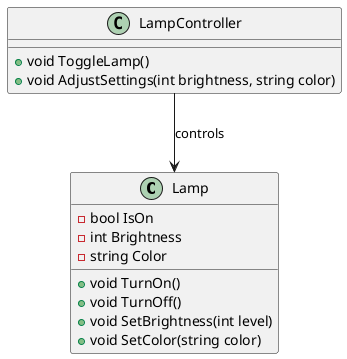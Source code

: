 /// <summary>
/// Represents a lamp that can be turned on and off, and have its brightness and color adjusted.
/// </summary>
public class Lamp
{
    /// <summary>
    /// Gets or sets a value indicating whether the lamp is currently on.
    /// </summary>
    private bool IsOn { get; set; }

    /// <summary>
    /// Gets or sets the brightness level of the lamp, from 0 (off) to 100 (maximum).
    /// </summary>
    private int Brightness { get; set; }

    /// <summary>
    /// Gets or sets the color of the lamp, represented as a string.
    /// </summary>
    private string Color { get; set; }

    /// <summary>
    /// Turns the lamp on.
    /// </summary>
    public void TurnOn()
    {
    }

    /// <summary>
    /// Turns the lamp off.
    /// </summary>
    public void TurnOff()
    {
    }

    /// <summary>
    /// Sets the brightness level of the lamp.
    /// </summary>
    /// <param name="level">The new brightness level, from 0 (off) to 100 (maximum).</param>
    public void SetBrightness(int level)
    {
    }

    /// <summary>
    /// Sets the color of the lamp.
    /// </summary>
    /// <param name="color">The new color of the lamp, represented as a string.</param>
    public void SetColor(string color)
    {
    }
}

/// <summary>
/// Provides a way to control a lamp, including toggling it on and off and adjusting its settings.
/// </summary>
public class LampController
{
    /// <summary>
    /// Toggles the state of the lamp (turns it on if it's off, or off if it's on).
    /// </summary>
    public void ToggleLamp()
    {
    }

    /// <summary>
    /// Adjusts the brightness and color of the lamp.
    /// </summary>
    /// <param name="brightness">The new brightness level, from 0 (off) to 100 (maximum).</param>
    /// <param name="color">The new color of the lamp, represented as a string.</param>
    public void AdjustSettings(int brightness, string color)
    {
    }
}
@startuml
class Lamp {
    - bool IsOn
    - int Brightness
    - string Color
    + void TurnOn()
    + void TurnOff()
    + void SetBrightness(int level)
    + void SetColor(string color)
}

class LampController {
    + void ToggleLamp()
    + void AdjustSettings(int brightness, string color)
}

LampController --> Lamp : controls
@enduml
